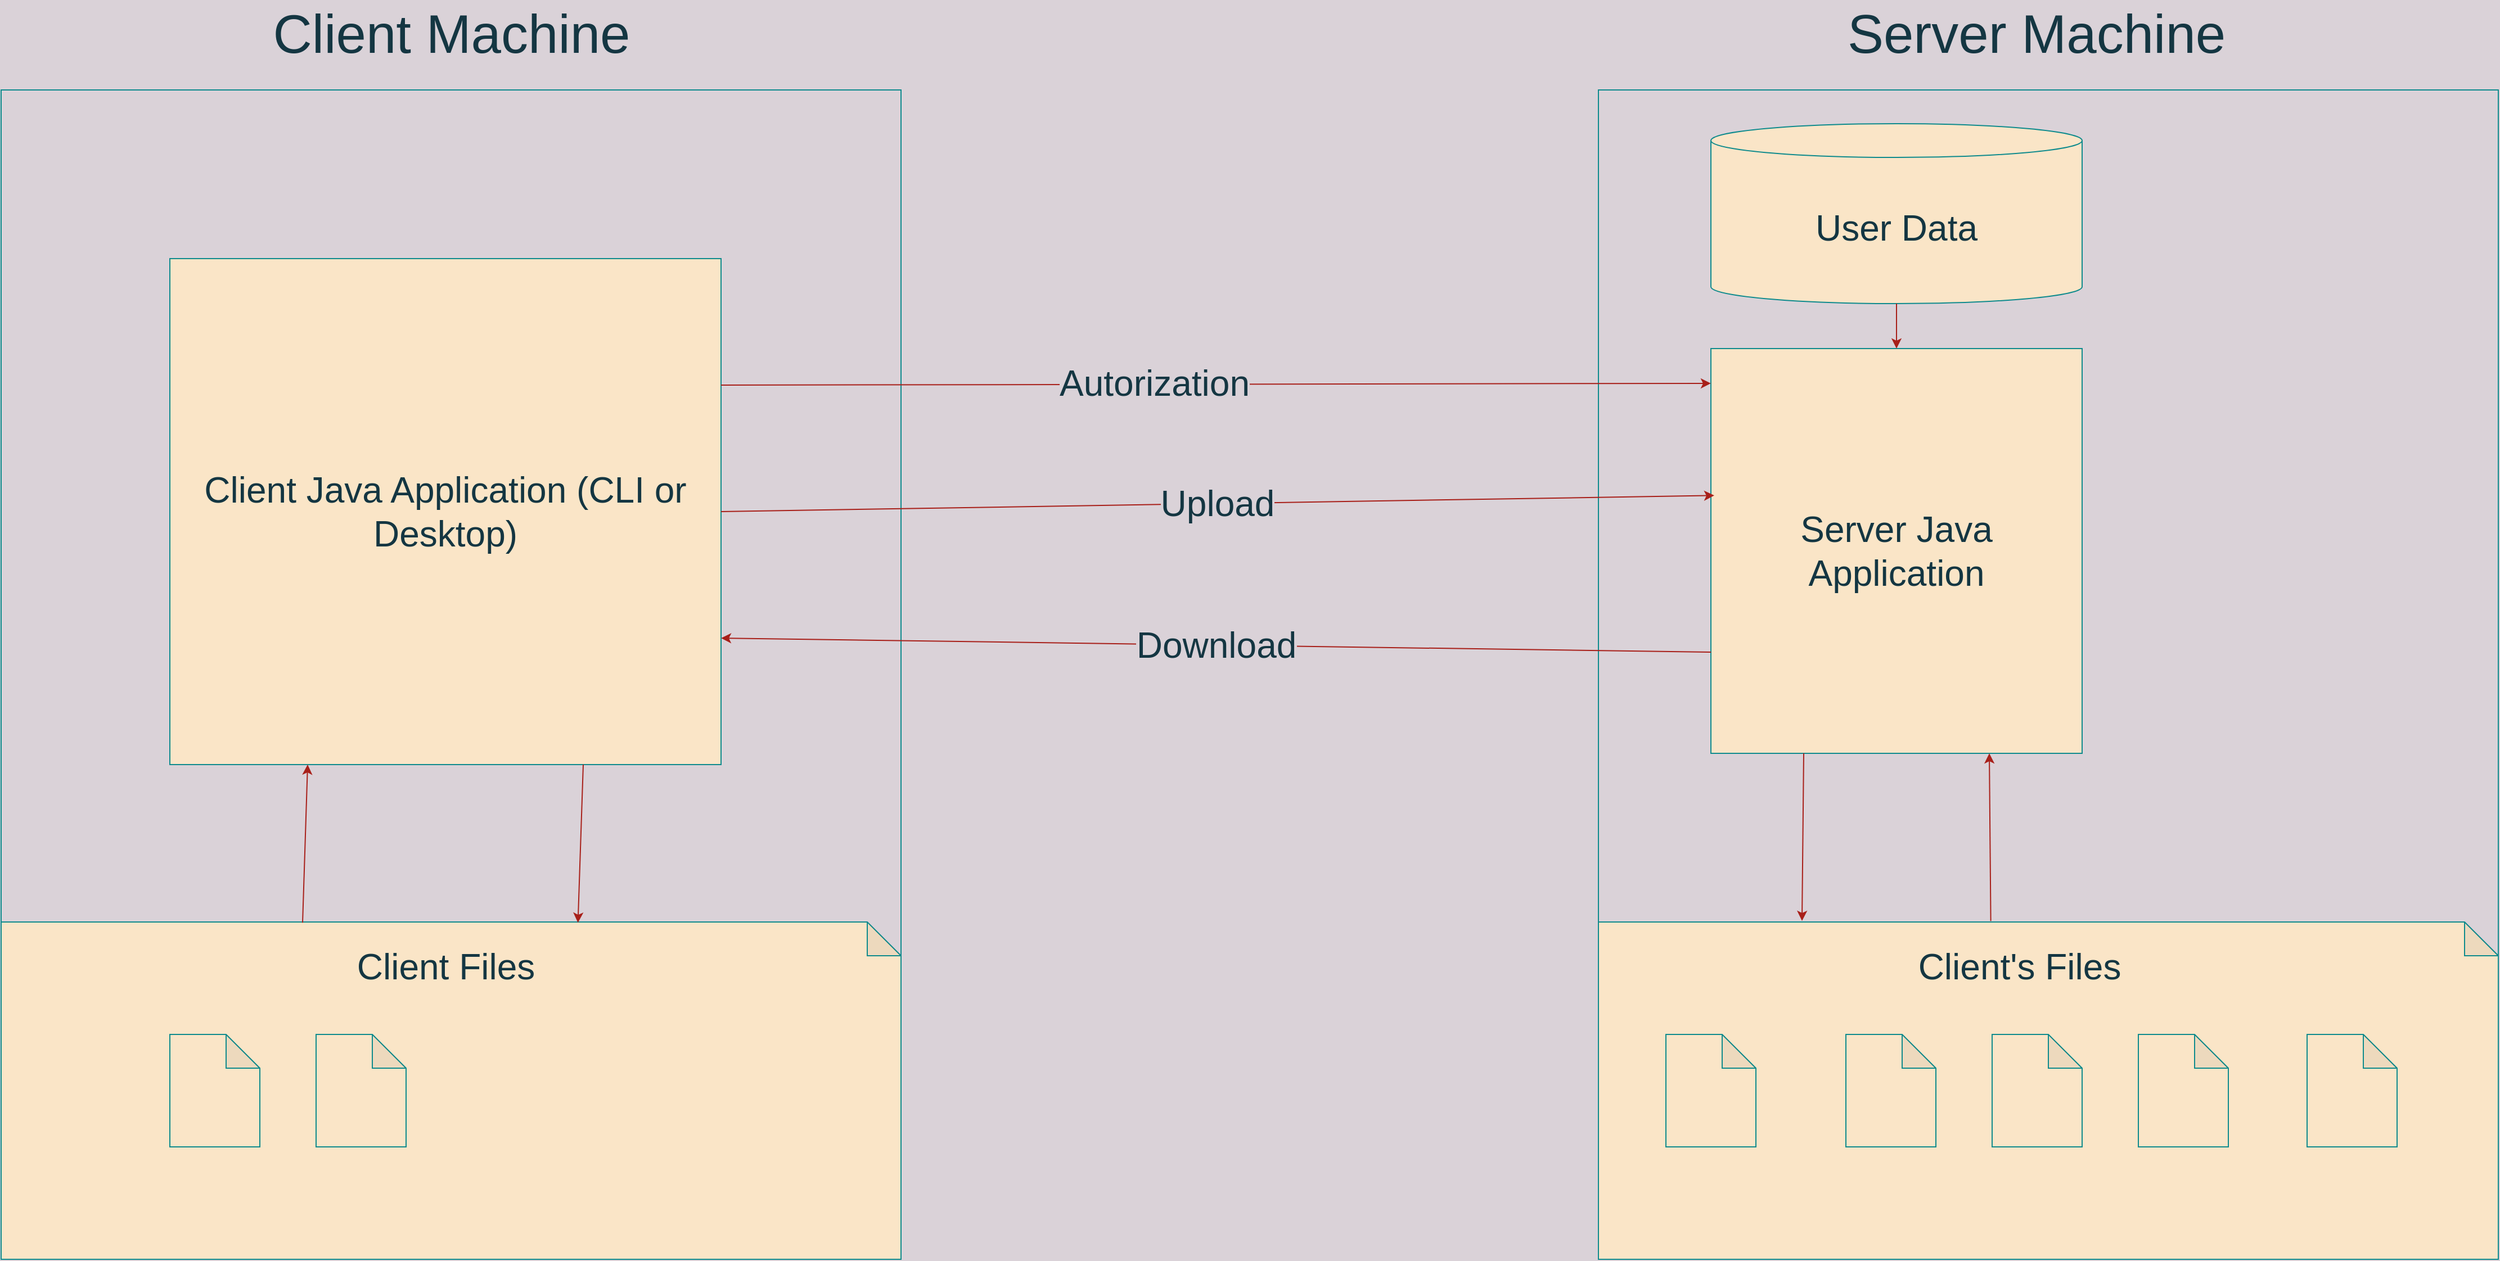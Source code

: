 <mxfile version="13.7.9" type="embed"><diagram id="COS3l3NjJ4jujUteg-Ye" name="Page-1"><mxGraphModel dx="3951" dy="4181" grid="1" gridSize="10" guides="1" tooltips="1" connect="1" arrows="1" fold="1" page="1" pageScale="1" pageWidth="827" pageHeight="1169" background="#DAD2D8" math="0" shadow="0"><root><mxCell id="0"/><mxCell id="1" parent="0"/><mxCell id="3Pk_cix0iTYeB5StXu58-9" value="" style="group;fontColor=#143642;" parent="1" vertex="1" connectable="0"><mxGeometry x="1390" y="-150" width="800" height="1040" as="geometry"/></mxCell><mxCell id="qyVh3rpGEpG33U29JIsT-30" value="" style="rounded=0;whiteSpace=wrap;html=1;fillColor=none;fontSize=19;strokeColor=#0F8B8D;fontColor=#143642;" parent="3Pk_cix0iTYeB5StXu58-9" vertex="1"><mxGeometry width="800" height="1040" as="geometry"/></mxCell><mxCell id="3Pk_cix0iTYeB5StXu58-2" value="" style="shape=note;whiteSpace=wrap;html=1;backgroundOutline=1;darkOpacity=0.05;fontSize=19;fillColor=#FAE5C7;strokeColor=#0F8B8D;fontColor=#143642;" parent="3Pk_cix0iTYeB5StXu58-9" vertex="1"><mxGeometry y="740" width="800" height="300" as="geometry"/></mxCell><mxCell id="qyVh3rpGEpG33U29JIsT-3" value="&lt;font style=&quot;font-size: 32px&quot;&gt;Server Java Application&lt;/font&gt;" style="rounded=0;whiteSpace=wrap;html=1;fontSize=21;fillColor=#FAE5C7;strokeColor=#0F8B8D;fontColor=#143642;" parent="3Pk_cix0iTYeB5StXu58-9" vertex="1"><mxGeometry x="100" y="230" width="330" height="360" as="geometry"/></mxCell><mxCell id="qyVh3rpGEpG33U29JIsT-4" value="User Data" style="shape=cylinder3;whiteSpace=wrap;html=1;boundedLbl=1;backgroundOutline=1;size=15;fontSize=32;fillColor=#FAE5C7;strokeColor=#0F8B8D;fontColor=#143642;" parent="3Pk_cix0iTYeB5StXu58-9" vertex="1"><mxGeometry x="100" y="30" width="330" height="160" as="geometry"/></mxCell><mxCell id="qyVh3rpGEpG33U29JIsT-20" value="" style="endArrow=classic;html=1;fontSize=19;exitX=0.5;exitY=1;exitDx=0;exitDy=0;exitPerimeter=0;labelBackgroundColor=#DAD2D8;strokeColor=#A8201A;fontColor=#143642;" parent="3Pk_cix0iTYeB5StXu58-9" source="qyVh3rpGEpG33U29JIsT-4" target="qyVh3rpGEpG33U29JIsT-3" edge="1"><mxGeometry width="50" height="50" relative="1" as="geometry"><mxPoint x="30" y="550" as="sourcePoint"/><mxPoint x="80" y="500" as="targetPoint"/></mxGeometry></mxCell><mxCell id="3Pk_cix0iTYeB5StXu58-11" value="" style="endArrow=classic;html=1;fontSize=24;exitX=0.25;exitY=1;exitDx=0;exitDy=0;labelBackgroundColor=#DAD2D8;strokeColor=#A8201A;fontColor=#143642;" parent="3Pk_cix0iTYeB5StXu58-9" source="qyVh3rpGEpG33U29JIsT-3" edge="1"><mxGeometry width="50" height="50" relative="1" as="geometry"><mxPoint x="50" y="580" as="sourcePoint"/><mxPoint x="181" y="739" as="targetPoint"/></mxGeometry></mxCell><mxCell id="3Pk_cix0iTYeB5StXu58-12" value="" style="endArrow=classic;html=1;fontSize=24;exitX=0.436;exitY=-0.003;exitDx=0;exitDy=0;exitPerimeter=0;entryX=0.75;entryY=1;entryDx=0;entryDy=0;labelBackgroundColor=#DAD2D8;strokeColor=#A8201A;fontColor=#143642;" parent="3Pk_cix0iTYeB5StXu58-9" source="3Pk_cix0iTYeB5StXu58-2" target="qyVh3rpGEpG33U29JIsT-3" edge="1"><mxGeometry width="50" height="50" relative="1" as="geometry"><mxPoint x="192.5" y="600" as="sourcePoint"/><mxPoint x="191" y="749" as="targetPoint"/></mxGeometry></mxCell><mxCell id="3Pk_cix0iTYeB5StXu58-19" value="Client's Files" style="text;html=1;align=center;verticalAlign=middle;resizable=0;points=[];autosize=1;fontSize=32;fontColor=#143642;" parent="3Pk_cix0iTYeB5StXu58-9" vertex="1"><mxGeometry x="274" y="760" width="200" height="40" as="geometry"/></mxCell><mxCell id="3Pk_cix0iTYeB5StXu58-41" value="" style="shape=note;whiteSpace=wrap;html=1;backgroundOutline=1;darkOpacity=0.05;fontSize=32;fillColor=#FAE5C7;strokeColor=#0F8B8D;fontColor=#143642;" parent="3Pk_cix0iTYeB5StXu58-9" vertex="1"><mxGeometry x="220" y="840" width="80" height="100" as="geometry"/></mxCell><mxCell id="3Pk_cix0iTYeB5StXu58-55" value="" style="shape=note;whiteSpace=wrap;html=1;backgroundOutline=1;darkOpacity=0.05;fontSize=32;fillColor=#FAE5C7;strokeColor=#0F8B8D;fontColor=#143642;" parent="3Pk_cix0iTYeB5StXu58-9" vertex="1"><mxGeometry x="350" y="840" width="80" height="100" as="geometry"/></mxCell><mxCell id="3Pk_cix0iTYeB5StXu58-56" value="" style="shape=note;whiteSpace=wrap;html=1;backgroundOutline=1;darkOpacity=0.05;fontSize=32;fillColor=#FAE5C7;strokeColor=#0F8B8D;fontColor=#143642;" parent="3Pk_cix0iTYeB5StXu58-9" vertex="1"><mxGeometry x="60" y="840" width="80" height="100" as="geometry"/></mxCell><mxCell id="3Pk_cix0iTYeB5StXu58-57" value="" style="shape=note;whiteSpace=wrap;html=1;backgroundOutline=1;darkOpacity=0.05;fontSize=32;fillColor=#FAE5C7;strokeColor=#0F8B8D;fontColor=#143642;" parent="3Pk_cix0iTYeB5StXu58-9" vertex="1"><mxGeometry x="480" y="840" width="80" height="100" as="geometry"/></mxCell><mxCell id="3Pk_cix0iTYeB5StXu58-58" value="" style="shape=note;whiteSpace=wrap;html=1;backgroundOutline=1;darkOpacity=0.05;fontSize=32;fillColor=#FAE5C7;strokeColor=#0F8B8D;fontColor=#143642;" parent="3Pk_cix0iTYeB5StXu58-9" vertex="1"><mxGeometry x="630" y="840" width="80" height="100" as="geometry"/></mxCell><mxCell id="3Pk_cix0iTYeB5StXu58-8" value="" style="group;fontColor=#143642;" parent="1" vertex="1" connectable="0"><mxGeometry x="-30" y="-150" width="800" height="1040" as="geometry"/></mxCell><mxCell id="3Pk_cix0iTYeB5StXu58-6" value="" style="rounded=0;whiteSpace=wrap;html=1;fillColor=none;fontSize=19;strokeColor=#0F8B8D;fontColor=#143642;" parent="3Pk_cix0iTYeB5StXu58-8" vertex="1"><mxGeometry width="800" height="1040" as="geometry"/></mxCell><mxCell id="3Pk_cix0iTYeB5StXu58-7" value="" style="shape=note;whiteSpace=wrap;html=1;backgroundOutline=1;darkOpacity=0.05;fontSize=19;fillColor=#FAE5C7;strokeColor=#0F8B8D;fontColor=#143642;" parent="3Pk_cix0iTYeB5StXu58-8" vertex="1"><mxGeometry y="740" width="800" height="300" as="geometry"/></mxCell><mxCell id="qyVh3rpGEpG33U29JIsT-8" value="Client Java Application (CLI or Desktop)" style="rounded=0;whiteSpace=wrap;html=1;fontSize=32;fillColor=#FAE5C7;strokeColor=#0F8B8D;fontColor=#143642;" parent="3Pk_cix0iTYeB5StXu58-8" vertex="1"><mxGeometry x="150" y="150" width="490" height="450" as="geometry"/></mxCell><mxCell id="3Pk_cix0iTYeB5StXu58-15" value="Client Files" style="text;html=1;align=center;verticalAlign=middle;resizable=0;points=[];autosize=1;fontSize=32;fontColor=#143642;" parent="3Pk_cix0iTYeB5StXu58-8" vertex="1"><mxGeometry x="310" y="760" width="170" height="40" as="geometry"/></mxCell><mxCell id="3Pk_cix0iTYeB5StXu58-16" value="" style="endArrow=classic;html=1;fontSize=32;exitX=0.335;exitY=0.002;exitDx=0;exitDy=0;exitPerimeter=0;entryX=0.25;entryY=1;entryDx=0;entryDy=0;labelBackgroundColor=#DAD2D8;strokeColor=#A8201A;fontColor=#143642;" parent="3Pk_cix0iTYeB5StXu58-8" source="3Pk_cix0iTYeB5StXu58-7" target="qyVh3rpGEpG33U29JIsT-8" edge="1"><mxGeometry width="50" height="50" relative="1" as="geometry"><mxPoint x="1030" y="460" as="sourcePoint"/><mxPoint x="1080" y="410" as="targetPoint"/></mxGeometry></mxCell><mxCell id="3Pk_cix0iTYeB5StXu58-17" value="" style="endArrow=classic;html=1;fontSize=32;exitX=0.75;exitY=1;exitDx=0;exitDy=0;entryX=0.641;entryY=0.002;entryDx=0;entryDy=0;entryPerimeter=0;labelBackgroundColor=#DAD2D8;strokeColor=#A8201A;fontColor=#143642;" parent="3Pk_cix0iTYeB5StXu58-8" source="qyVh3rpGEpG33U29JIsT-8" target="3Pk_cix0iTYeB5StXu58-7" edge="1"><mxGeometry width="50" height="50" relative="1" as="geometry"><mxPoint x="278.0" y="750.6" as="sourcePoint"/><mxPoint x="282.5" y="610.0" as="targetPoint"/></mxGeometry></mxCell><mxCell id="3Pk_cix0iTYeB5StXu58-52" value="" style="shape=note;whiteSpace=wrap;html=1;backgroundOutline=1;darkOpacity=0.05;fontSize=32;fillColor=#FAE5C7;strokeColor=#0F8B8D;fontColor=#143642;" parent="3Pk_cix0iTYeB5StXu58-8" vertex="1"><mxGeometry x="150" y="840" width="80" height="100" as="geometry"/></mxCell><mxCell id="3Pk_cix0iTYeB5StXu58-53" value="" style="shape=note;whiteSpace=wrap;html=1;backgroundOutline=1;darkOpacity=0.05;fontSize=32;fillColor=#FAE5C7;strokeColor=#0F8B8D;fontColor=#143642;" parent="3Pk_cix0iTYeB5StXu58-8" vertex="1"><mxGeometry x="280" y="840" width="80" height="100" as="geometry"/></mxCell><mxCell id="qyVh3rpGEpG33U29JIsT-6" value="Upload" style="endArrow=classic;html=1;fontSize=32;entryX=0.009;entryY=0.363;entryDx=0;entryDy=0;entryPerimeter=0;exitX=1;exitY=0.5;exitDx=0;exitDy=0;labelBackgroundColor=#DAD2D8;strokeColor=#A8201A;fontColor=#143642;" parent="1" source="qyVh3rpGEpG33U29JIsT-8" target="qyVh3rpGEpG33U29JIsT-3" edge="1"><mxGeometry width="50" height="50" relative="1" as="geometry"><mxPoint x="860" y="220" as="sourcePoint"/><mxPoint x="380" y="190" as="targetPoint"/></mxGeometry></mxCell><mxCell id="qyVh3rpGEpG33U29JIsT-12" value="Download" style="endArrow=classic;html=1;fontSize=32;exitX=0;exitY=0.75;exitDx=0;exitDy=0;entryX=1;entryY=0.75;entryDx=0;entryDy=0;labelBackgroundColor=#DAD2D8;strokeColor=#A8201A;fontColor=#143642;" parent="1" source="qyVh3rpGEpG33U29JIsT-3" target="qyVh3rpGEpG33U29JIsT-8" edge="1"><mxGeometry width="50" height="50" relative="1" as="geometry"><mxPoint x="1040" y="440.0" as="sourcePoint"/><mxPoint x="870" y="350" as="targetPoint"/></mxGeometry></mxCell><mxCell id="qyVh3rpGEpG33U29JIsT-16" value="" style="endArrow=classic;html=1;fontSize=19;entryX=0;entryY=0.086;entryDx=0;entryDy=0;entryPerimeter=0;exitX=1;exitY=0.25;exitDx=0;exitDy=0;labelBackgroundColor=#DAD2D8;strokeColor=#A8201A;fontColor=#143642;" parent="1" source="qyVh3rpGEpG33U29JIsT-8" target="qyVh3rpGEpG33U29JIsT-3" edge="1"><mxGeometry width="50" height="50" relative="1" as="geometry"><mxPoint x="870" y="120" as="sourcePoint"/><mxPoint x="430" y="330" as="targetPoint"/></mxGeometry></mxCell><mxCell id="3Pk_cix0iTYeB5StXu58-13" value="Autorization" style="edgeLabel;html=1;align=center;verticalAlign=middle;resizable=0;points=[];fontSize=32;labelBackgroundColor=#DAD2D8;fontColor=#143642;" parent="qyVh3rpGEpG33U29JIsT-16" vertex="1" connectable="0"><mxGeometry x="-0.123" y="1" relative="1" as="geometry"><mxPoint x="-1" as="offset"/></mxGeometry></mxCell><mxCell id="3Pk_cix0iTYeB5StXu58-4" value="Server Machine" style="text;html=1;align=center;verticalAlign=middle;resizable=0;points=[];autosize=1;fontSize=48;fontColor=#143642;" parent="1" vertex="1"><mxGeometry x="1603.5" y="-230" width="350" height="60" as="geometry"/></mxCell><mxCell id="3Pk_cix0iTYeB5StXu58-10" value="Client Machine" style="text;html=1;align=center;verticalAlign=middle;resizable=0;points=[];autosize=1;fontSize=48;fontColor=#143642;" parent="1" vertex="1"><mxGeometry x="205" y="-230" width="330" height="60" as="geometry"/></mxCell></root></mxGraphModel></diagram></mxfile>